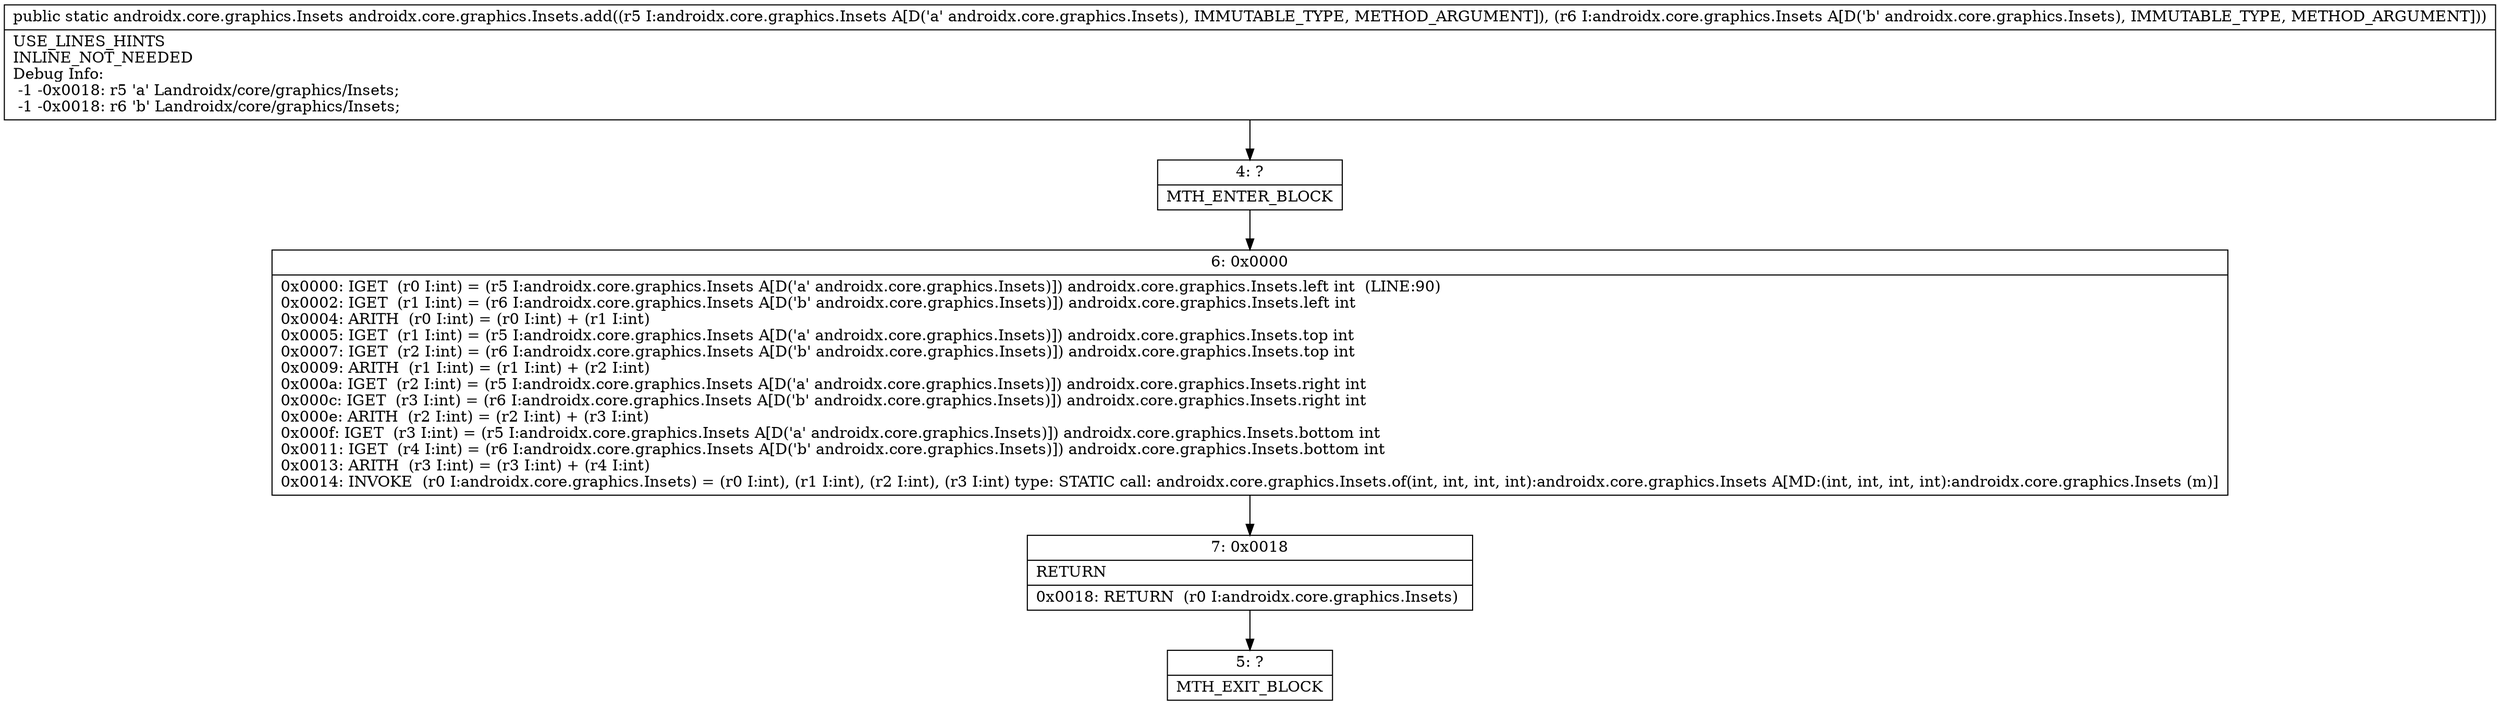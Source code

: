 digraph "CFG forandroidx.core.graphics.Insets.add(Landroidx\/core\/graphics\/Insets;Landroidx\/core\/graphics\/Insets;)Landroidx\/core\/graphics\/Insets;" {
Node_4 [shape=record,label="{4\:\ ?|MTH_ENTER_BLOCK\l}"];
Node_6 [shape=record,label="{6\:\ 0x0000|0x0000: IGET  (r0 I:int) = (r5 I:androidx.core.graphics.Insets A[D('a' androidx.core.graphics.Insets)]) androidx.core.graphics.Insets.left int  (LINE:90)\l0x0002: IGET  (r1 I:int) = (r6 I:androidx.core.graphics.Insets A[D('b' androidx.core.graphics.Insets)]) androidx.core.graphics.Insets.left int \l0x0004: ARITH  (r0 I:int) = (r0 I:int) + (r1 I:int) \l0x0005: IGET  (r1 I:int) = (r5 I:androidx.core.graphics.Insets A[D('a' androidx.core.graphics.Insets)]) androidx.core.graphics.Insets.top int \l0x0007: IGET  (r2 I:int) = (r6 I:androidx.core.graphics.Insets A[D('b' androidx.core.graphics.Insets)]) androidx.core.graphics.Insets.top int \l0x0009: ARITH  (r1 I:int) = (r1 I:int) + (r2 I:int) \l0x000a: IGET  (r2 I:int) = (r5 I:androidx.core.graphics.Insets A[D('a' androidx.core.graphics.Insets)]) androidx.core.graphics.Insets.right int \l0x000c: IGET  (r3 I:int) = (r6 I:androidx.core.graphics.Insets A[D('b' androidx.core.graphics.Insets)]) androidx.core.graphics.Insets.right int \l0x000e: ARITH  (r2 I:int) = (r2 I:int) + (r3 I:int) \l0x000f: IGET  (r3 I:int) = (r5 I:androidx.core.graphics.Insets A[D('a' androidx.core.graphics.Insets)]) androidx.core.graphics.Insets.bottom int \l0x0011: IGET  (r4 I:int) = (r6 I:androidx.core.graphics.Insets A[D('b' androidx.core.graphics.Insets)]) androidx.core.graphics.Insets.bottom int \l0x0013: ARITH  (r3 I:int) = (r3 I:int) + (r4 I:int) \l0x0014: INVOKE  (r0 I:androidx.core.graphics.Insets) = (r0 I:int), (r1 I:int), (r2 I:int), (r3 I:int) type: STATIC call: androidx.core.graphics.Insets.of(int, int, int, int):androidx.core.graphics.Insets A[MD:(int, int, int, int):androidx.core.graphics.Insets (m)]\l}"];
Node_7 [shape=record,label="{7\:\ 0x0018|RETURN\l|0x0018: RETURN  (r0 I:androidx.core.graphics.Insets) \l}"];
Node_5 [shape=record,label="{5\:\ ?|MTH_EXIT_BLOCK\l}"];
MethodNode[shape=record,label="{public static androidx.core.graphics.Insets androidx.core.graphics.Insets.add((r5 I:androidx.core.graphics.Insets A[D('a' androidx.core.graphics.Insets), IMMUTABLE_TYPE, METHOD_ARGUMENT]), (r6 I:androidx.core.graphics.Insets A[D('b' androidx.core.graphics.Insets), IMMUTABLE_TYPE, METHOD_ARGUMENT]))  | USE_LINES_HINTS\lINLINE_NOT_NEEDED\lDebug Info:\l  \-1 \-0x0018: r5 'a' Landroidx\/core\/graphics\/Insets;\l  \-1 \-0x0018: r6 'b' Landroidx\/core\/graphics\/Insets;\l}"];
MethodNode -> Node_4;Node_4 -> Node_6;
Node_6 -> Node_7;
Node_7 -> Node_5;
}

